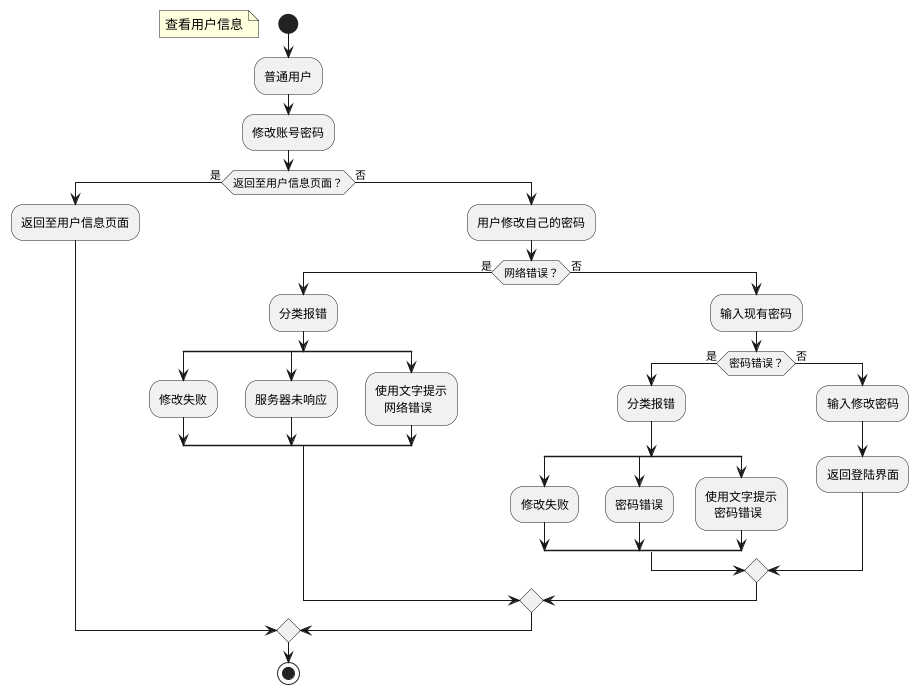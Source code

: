 @startuml
start
floating note left:查看用户信息
:普通用户;
:修改账号密码;
if(返回至用户信息页面？)then(是)
:返回至用户信息页面;
else(否)
:用户修改自己的密码;
if(网络错误？)then(是)
:分类报错;
split
:修改失败;
split again
:服务器未响应;
split again
:使用文字提示
   网络错误;
end split
else(否)
:输入现有密码;
if(密码错误？)then(是)
:分类报错;
split
:修改失败;
split again
:密码错误;
split again
:使用文字提示
   密码错误;
end split
else(否)
:输入修改密码;
:返回登陆界面;
endif
endif
endif
stop
@enduml